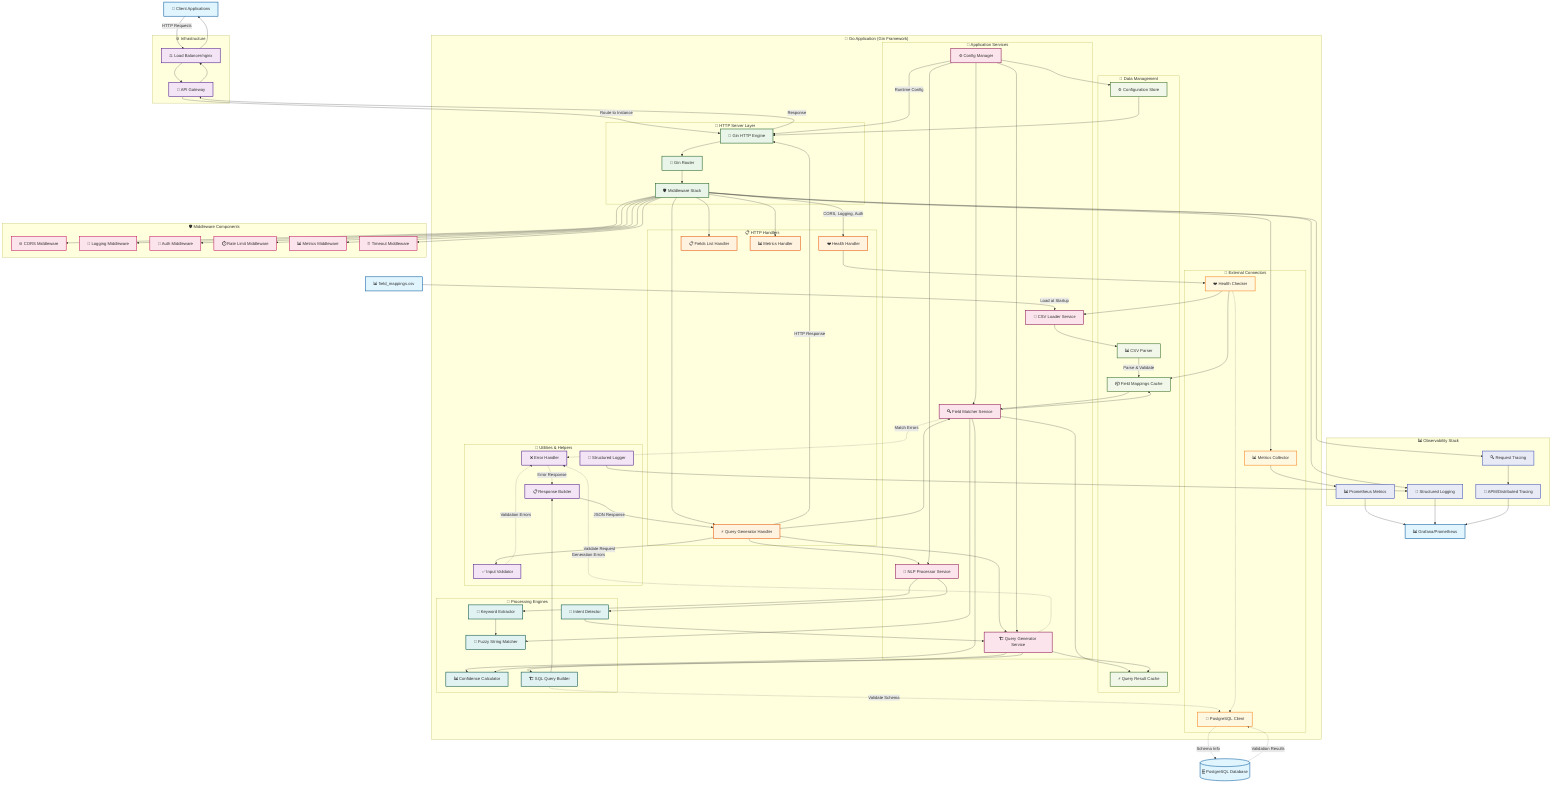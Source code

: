 graph TB
    %% External Components
    Client[👤 Client Applications]
    CSV[📊 field_mappings.csv]
    DB[(🗄️ PostgreSQL Database)]
    Monitoring[📊 Grafana/Prometheus]
    
    %% Load Balancer & Gateway
    subgraph "🌐 Infrastructure"
        LoadBalancer[⚖️ Load Balancer/nginx]
        Gateway[🚪 API Gateway]
    end
    
    %% Go Application
    subgraph "🐹 Go Application (Gin Framework)"
        subgraph "🚀 HTTP Server Layer"
            GinEngine[🚀 Gin HTTP Engine]
            Router[🔀 Gin Router]
            MiddlewareStack[🛡️ Middleware Stack]
        end
        
        subgraph "📋 HTTP Handlers"
            HealthHandler[❤️ Health Handler]
            QueryHandler[⚡ Query Generator Handler]
            FieldsHandler[📋 Fields List Handler]
            MetricsHandler[📊 Metrics Handler]
        end
        
        subgraph "🏪 Application Services"
            AppConfig[⚙️ Config Manager]
            FieldMatcherSvc[🔍 Field Matcher Service]
            NLPProcessorSvc[🎯 NLP Processor Service]
            QueryGeneratorSvc[🏗️ Query Generator Service]
            CSVLoaderSvc[📄 CSV Loader Service]
        end
        
        subgraph "🧠 Processing Engines"
            KeywordExtractor[📝 Keyword Extractor]
            FuzzyStringMatcher[🎯 Fuzzy String Matcher]
            IntentDetector[🧭 Intent Detector]
            ConfidenceCalculator[📊 Confidence Calculator]
            SQLQueryBuilder[🏗️ SQL Query Builder]
        end
        
        subgraph "💾 Data Management"
            CSVParser[📊 CSV Parser]
            FieldMappingsCache[📦 Field Mappings Cache]
            QueryResultCache[⚡ Query Result Cache]
            ConfigStore[⚙️ Configuration Store]
        end
        
        subgraph "🔧 Utilities & Helpers"
            Logger[📝 Structured Logger]
            ErrorHandler[❌ Error Handler]
            Validator[✅ Input Validator]
            ResponseBuilder[📋 Response Builder]
        end
        
        subgraph "🔗 External Connectors"
            PostgreSQLClient[🐘 PostgreSQL Client]
            MetricsCollector[📊 Metrics Collector]
            HealthChecker[❤️ Health Checker]
        end
    end
    
    %% Monitoring & Observability
    subgraph "📊 Observability Stack"
        RequestTracing[🔍 Request Tracing]
        StructuredLogs[📝 Structured Logging]
        PrometheusMetrics[📊 Prometheus Metrics]
        APMTracing[🔄 APM/Distributed Tracing]
    end
    
    %% Main Request Flow
    Client -->|HTTP Requests| LoadBalancer
    LoadBalancer --> Gateway
    Gateway -->|Route to Instance| GinEngine
    
    %% Application Startup Flow
    CSV -->|Load at Startup| CSVLoaderSvc
    CSVLoaderSvc --> CSVParser
    CSVParser -->|Parse & Validate| FieldMappingsCache
    FieldMappingsCache --> FieldMatcherSvc
    AppConfig --> ConfigStore
    ConfigStore --> GinEngine
    
    %% HTTP Request Processing
    GinEngine --> Router
    Router --> MiddlewareStack
    MiddlewareStack -->|CORS, Logging, Auth| HealthHandler
    MiddlewareStack --> QueryHandler
    MiddlewareStack --> FieldsHandler
    MiddlewareStack --> MetricsHandler
    
    %% Query Generation Flow
    QueryHandler -->|Validate Request| Validator
    QueryHandler --> FieldMatcherSvc
    QueryHandler --> NLPProcessorSvc
    QueryHandler --> QueryGeneratorSvc
    
    %% Field Matching Pipeline
    FieldMatcherSvc --> FieldMappingsCache
    FieldMatcherSvc --> FuzzyStringMatcher
    FieldMatcherSvc --> ConfidenceCalculator
    
    %% NLP Processing Pipeline
    NLPProcessorSvc --> KeywordExtractor
    NLPProcessorSvc --> IntentDetector
    KeywordExtractor --> FuzzyStringMatcher
    IntentDetector --> QueryGeneratorSvc
    
    %% Query Generation Pipeline
    QueryGeneratorSvc --> SQLQueryBuilder
    QueryGeneratorSvc --> ConfidenceCalculator
    SQLQueryBuilder --> ResponseBuilder
    
    %% Caching Layer
    FieldMatcherSvc --> QueryResultCache
    QueryGeneratorSvc --> QueryResultCache
    
    %% Database Integration (Optional)
    SQLQueryBuilder -.->|Validate Schema| PostgreSQLClient
    PostgreSQLClient -.->|Schema Info| DB
    DB -.->|Validation Results| PostgreSQLClient
    
    %% Error Handling Flow
    Validator -.->|Validation Errors| ErrorHandler
    FieldMatcherSvc -.->|Match Errors| ErrorHandler
    QueryGeneratorSvc -.->|Generation Errors| ErrorHandler
    ErrorHandler -.->|Error Response| ResponseBuilder
    
    %% Observability Integration
    MiddlewareStack --> RequestTracing
    MiddlewareStack --> StructuredLogs
    MiddlewareStack --> MetricsCollector
    
    Logger --> StructuredLogs
    MetricsCollector --> PrometheusMetrics
    RequestTracing --> APMTracing
    
    PrometheusMetrics --> Monitoring
    StructuredLogs --> Monitoring
    APMTracing --> Monitoring
    
    %% Health Check Flow
    HealthHandler --> HealthChecker
    HealthChecker --> CSVLoaderSvc
    HealthChecker --> FieldMappingsCache
    HealthChecker -.-> PostgreSQLClient
    
    %% Response Flow
    ResponseBuilder -->|JSON Response| QueryHandler
    QueryHandler -->|HTTP Response| GinEngine
    GinEngine -->|Response| Gateway
    Gateway --> LoadBalancer
    LoadBalancer --> Client
    
    %% Configuration Flow
    AppConfig -->|Runtime Config| GinEngine
    AppConfig --> FieldMatcherSvc
    AppConfig --> NLPProcessorSvc
    AppConfig --> QueryGeneratorSvc
    
    %% Middleware Components
    subgraph "🛡️ Middleware Components"
        CORSMiddleware[🌐 CORS Middleware]
        LoggingMiddleware[📝 Logging Middleware]
        AuthMiddleware[🔐 Auth Middleware]
        RateLimitMiddleware[⏱️ Rate Limit Middleware]
        MetricsMiddleware[📊 Metrics Middleware]
        TimeoutMiddleware[⏰ Timeout Middleware]
    end
    
    MiddlewareStack --> CORSMiddleware
    MiddlewareStack --> LoggingMiddleware
    MiddlewareStack --> AuthMiddleware
    MiddlewareStack --> RateLimitMiddleware
    MiddlewareStack --> MetricsMiddleware
    MiddlewareStack --> TimeoutMiddleware
    
    %% Styling
    classDef external fill:#e1f5fe,stroke:#01579b,stroke-width:2px
    classDef infrastructure fill:#f3e5f5,stroke:#4a148c,stroke-width:2px
    classDef goapp fill:#00add8,stroke:#0066cc,stroke-width:3px,color:#fff
    classDef server fill:#e8f5e8,stroke:#1b5e20,stroke-width:2px
    classDef handlers fill:#fff3e0,stroke:#e65100,stroke-width:2px
    classDef services fill:#fce4ec,stroke:#880e4f,stroke-width:2px
    classDef processing fill:#e0f2f1,stroke:#004d40,stroke-width:2px
    classDef data fill:#f1f8e9,stroke:#33691e,stroke-width:2px
    classDef utilities fill:#f3e5f5,stroke:#4a148c,stroke-width:2px
    classDef connectors fill:#fff8e1,stroke:#f57f17,stroke-width:2px
    classDef observability fill:#e8eaf6,stroke:#3f51b5,stroke-width:2px
    classDef middleware fill:#fce4ec,stroke:#c2185b,stroke-width:2px
    
    class Client,CSV,DB,Monitoring external
    class LoadBalancer,Gateway infrastructure
    class GinEngine,Router,MiddlewareStack server
    class HealthHandler,QueryHandler,FieldsHandler,MetricsHandler handlers
    class AppConfig,FieldMatcherSvc,NLPProcessorSvc,QueryGeneratorSvc,CSVLoaderSvc services
    class KeywordExtractor,FuzzyStringMatcher,IntentDetector,ConfidenceCalculator,SQLQueryBuilder processing
    class CSVParser,FieldMappingsCache,QueryResultCache,ConfigStore data
    class Logger,ErrorHandler,Validator,ResponseBuilder utilities
    class PostgreSQLClient,MetricsCollector,HealthChecker connectors
    class RequestTracing,StructuredLogs,PrometheusMetrics,APMTracing observability
    class CORSMiddleware,LoggingMiddleware,AuthMiddleware,RateLimitMiddleware,MetricsMiddleware,TimeoutMiddleware middleware
